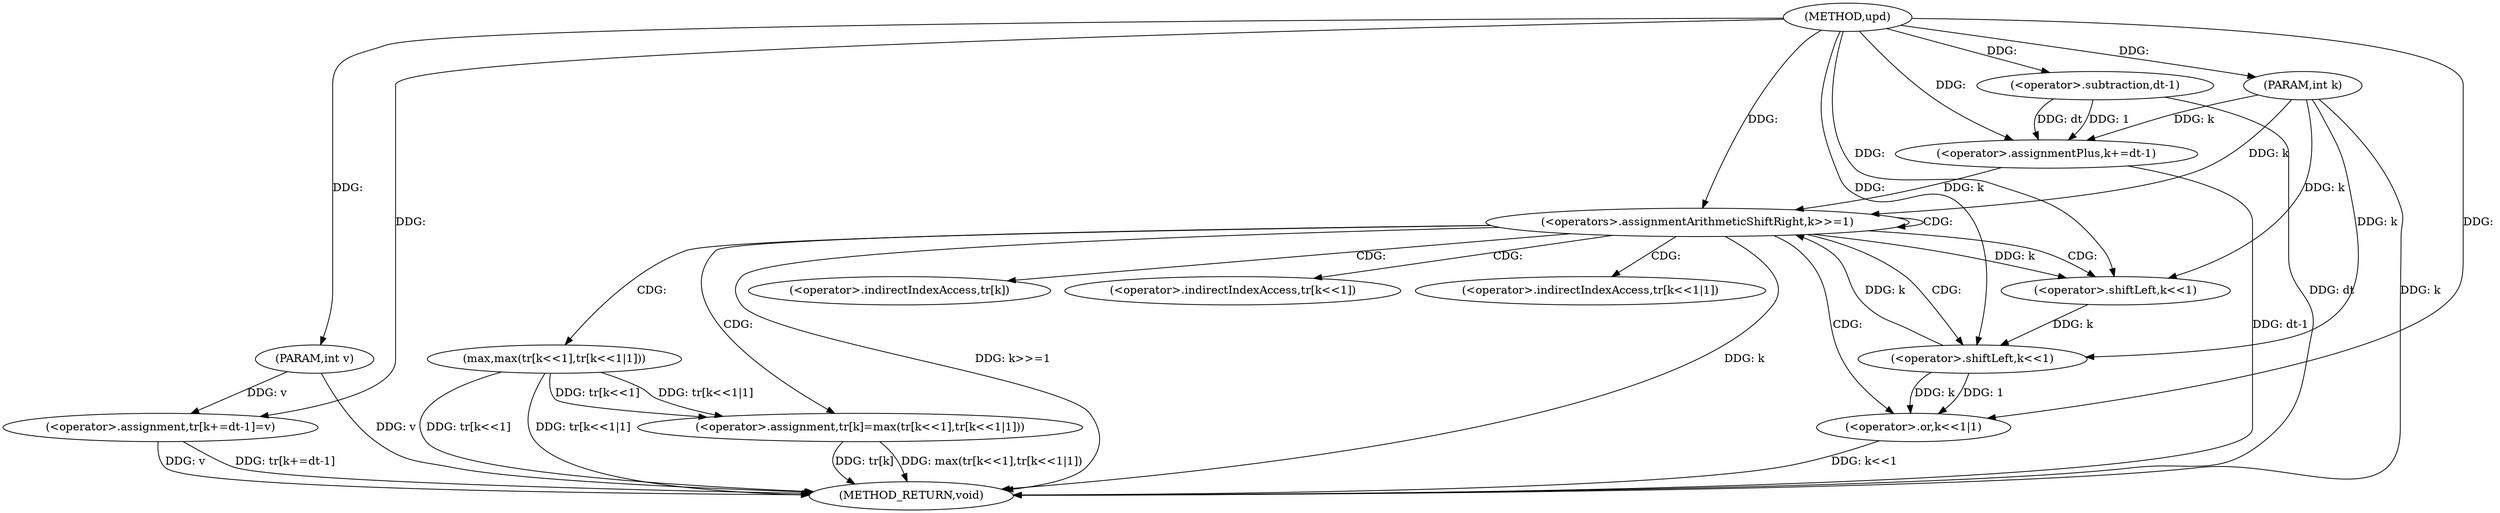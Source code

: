 digraph "upd" {  
"1000442" [label = "(METHOD,upd)" ]
"1000476" [label = "(METHOD_RETURN,void)" ]
"1000443" [label = "(PARAM,int k)" ]
"1000444" [label = "(PARAM,int v)" ]
"1000447" [label = "(<operator>.assignment,tr[k+=dt-1]=v)" ]
"1000456" [label = "(<operators>.assignmentArithmeticShiftRight,k>>=1)" ]
"1000459" [label = "(<operator>.assignment,tr[k]=max(tr[k<<1],tr[k<<1|1]))" ]
"1000463" [label = "(max,max(tr[k<<1],tr[k<<1|1]))" ]
"1000450" [label = "(<operator>.assignmentPlus,k+=dt-1)" ]
"1000452" [label = "(<operator>.subtraction,dt-1)" ]
"1000466" [label = "(<operator>.shiftLeft,k<<1)" ]
"1000471" [label = "(<operator>.or,k<<1|1)" ]
"1000472" [label = "(<operator>.shiftLeft,k<<1)" ]
"1000460" [label = "(<operator>.indirectIndexAccess,tr[k])" ]
"1000464" [label = "(<operator>.indirectIndexAccess,tr[k<<1])" ]
"1000469" [label = "(<operator>.indirectIndexAccess,tr[k<<1|1])" ]
  "1000443" -> "1000476"  [ label = "DDG: k"] 
  "1000444" -> "1000476"  [ label = "DDG: v"] 
  "1000450" -> "1000476"  [ label = "DDG: dt-1"] 
  "1000447" -> "1000476"  [ label = "DDG: tr[k+=dt-1]"] 
  "1000447" -> "1000476"  [ label = "DDG: v"] 
  "1000456" -> "1000476"  [ label = "DDG: k"] 
  "1000456" -> "1000476"  [ label = "DDG: k>>=1"] 
  "1000459" -> "1000476"  [ label = "DDG: tr[k]"] 
  "1000463" -> "1000476"  [ label = "DDG: tr[k<<1]"] 
  "1000471" -> "1000476"  [ label = "DDG: k<<1"] 
  "1000463" -> "1000476"  [ label = "DDG: tr[k<<1|1]"] 
  "1000459" -> "1000476"  [ label = "DDG: max(tr[k<<1],tr[k<<1|1])"] 
  "1000452" -> "1000476"  [ label = "DDG: dt"] 
  "1000442" -> "1000443"  [ label = "DDG: "] 
  "1000442" -> "1000444"  [ label = "DDG: "] 
  "1000444" -> "1000447"  [ label = "DDG: v"] 
  "1000442" -> "1000447"  [ label = "DDG: "] 
  "1000463" -> "1000459"  [ label = "DDG: tr[k<<1]"] 
  "1000463" -> "1000459"  [ label = "DDG: tr[k<<1|1]"] 
  "1000450" -> "1000456"  [ label = "DDG: k"] 
  "1000472" -> "1000456"  [ label = "DDG: k"] 
  "1000443" -> "1000456"  [ label = "DDG: k"] 
  "1000442" -> "1000456"  [ label = "DDG: "] 
  "1000443" -> "1000450"  [ label = "DDG: k"] 
  "1000442" -> "1000450"  [ label = "DDG: "] 
  "1000452" -> "1000450"  [ label = "DDG: dt"] 
  "1000452" -> "1000450"  [ label = "DDG: 1"] 
  "1000442" -> "1000452"  [ label = "DDG: "] 
  "1000456" -> "1000466"  [ label = "DDG: k"] 
  "1000443" -> "1000466"  [ label = "DDG: k"] 
  "1000442" -> "1000466"  [ label = "DDG: "] 
  "1000472" -> "1000471"  [ label = "DDG: k"] 
  "1000472" -> "1000471"  [ label = "DDG: 1"] 
  "1000442" -> "1000471"  [ label = "DDG: "] 
  "1000466" -> "1000472"  [ label = "DDG: k"] 
  "1000443" -> "1000472"  [ label = "DDG: k"] 
  "1000442" -> "1000472"  [ label = "DDG: "] 
  "1000456" -> "1000464"  [ label = "CDG: "] 
  "1000456" -> "1000471"  [ label = "CDG: "] 
  "1000456" -> "1000463"  [ label = "CDG: "] 
  "1000456" -> "1000459"  [ label = "CDG: "] 
  "1000456" -> "1000469"  [ label = "CDG: "] 
  "1000456" -> "1000456"  [ label = "CDG: "] 
  "1000456" -> "1000460"  [ label = "CDG: "] 
  "1000456" -> "1000466"  [ label = "CDG: "] 
  "1000456" -> "1000472"  [ label = "CDG: "] 
}
